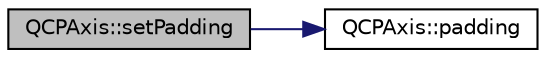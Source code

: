 digraph "QCPAxis::setPadding"
{
 // LATEX_PDF_SIZE
  edge [fontname="Helvetica",fontsize="10",labelfontname="Helvetica",labelfontsize="10"];
  node [fontname="Helvetica",fontsize="10",shape=record];
  rankdir="LR";
  Node1 [label="QCPAxis::setPadding",height=0.2,width=0.4,color="black", fillcolor="grey75", style="filled", fontcolor="black",tooltip=" "];
  Node1 -> Node2 [color="midnightblue",fontsize="10",style="solid",fontname="Helvetica"];
  Node2 [label="QCPAxis::padding",height=0.2,width=0.4,color="black", fillcolor="white", style="filled",URL="$classQCPAxis.html#a07df379d5c017b8f3a4702532eb037b2",tooltip=" "];
}
